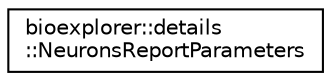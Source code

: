 digraph "Graphical Class Hierarchy"
{
 // LATEX_PDF_SIZE
  edge [fontname="Helvetica",fontsize="10",labelfontname="Helvetica",labelfontsize="10"];
  node [fontname="Helvetica",fontsize="10",shape=record];
  rankdir="LR";
  Node0 [label="bioexplorer::details\l::NeuronsReportParameters",height=0.2,width=0.4,color="black", fillcolor="white", style="filled",URL="$d7/dbc/structbioexplorer_1_1details_1_1NeuronsReportParameters.html",tooltip=" "];
}
